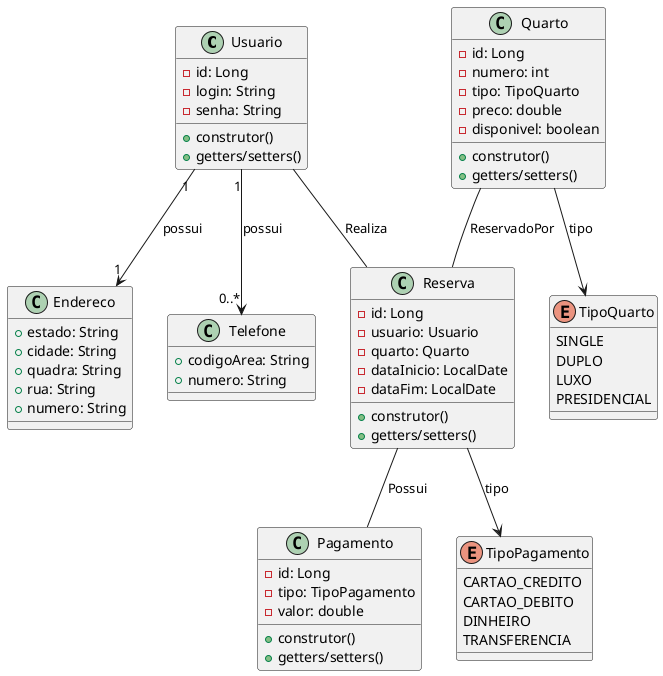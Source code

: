 @startuml

class Usuario {
  - id: Long
  - login: String
  - senha: String
  + construtor()
  + getters/setters()
}

class Endereco {
  + estado: String
  + cidade: String
  + quadra: String
  + rua: String
  + numero: String
}

class Telefone {
  + codigoArea: String
  + numero: String
}

class Quarto {
  - id: Long
  - numero: int
  - tipo: TipoQuarto
  - preco: double
  - disponivel: boolean
  + construtor()
  + getters/setters()
}

enum TipoQuarto {
  SINGLE
  DUPLO
  LUXO
  PRESIDENCIAL
}

class Reserva {
  - id: Long
  - usuario: Usuario
  - quarto: Quarto
  - dataInicio: LocalDate
  - dataFim: LocalDate
  + construtor()
  + getters/setters()
}

class Pagamento {
  - id: Long
  - tipo: TipoPagamento
  - valor: double
  + construtor()
  + getters/setters()
}

enum TipoPagamento {
  CARTAO_CREDITO
  CARTAO_DEBITO
  DINHEIRO
  TRANSFERENCIA
}

Usuario -- Reserva : Realiza
Quarto -- Reserva : ReservadoPor
Reserva -- Pagamento : Possui
Quarto --> TipoQuarto : tipo
Reserva --> TipoPagamento : tipo
Usuario "1" --> "0..*" Telefone : possui
Usuario "1" --> "1" Endereco : possui

@enduml
